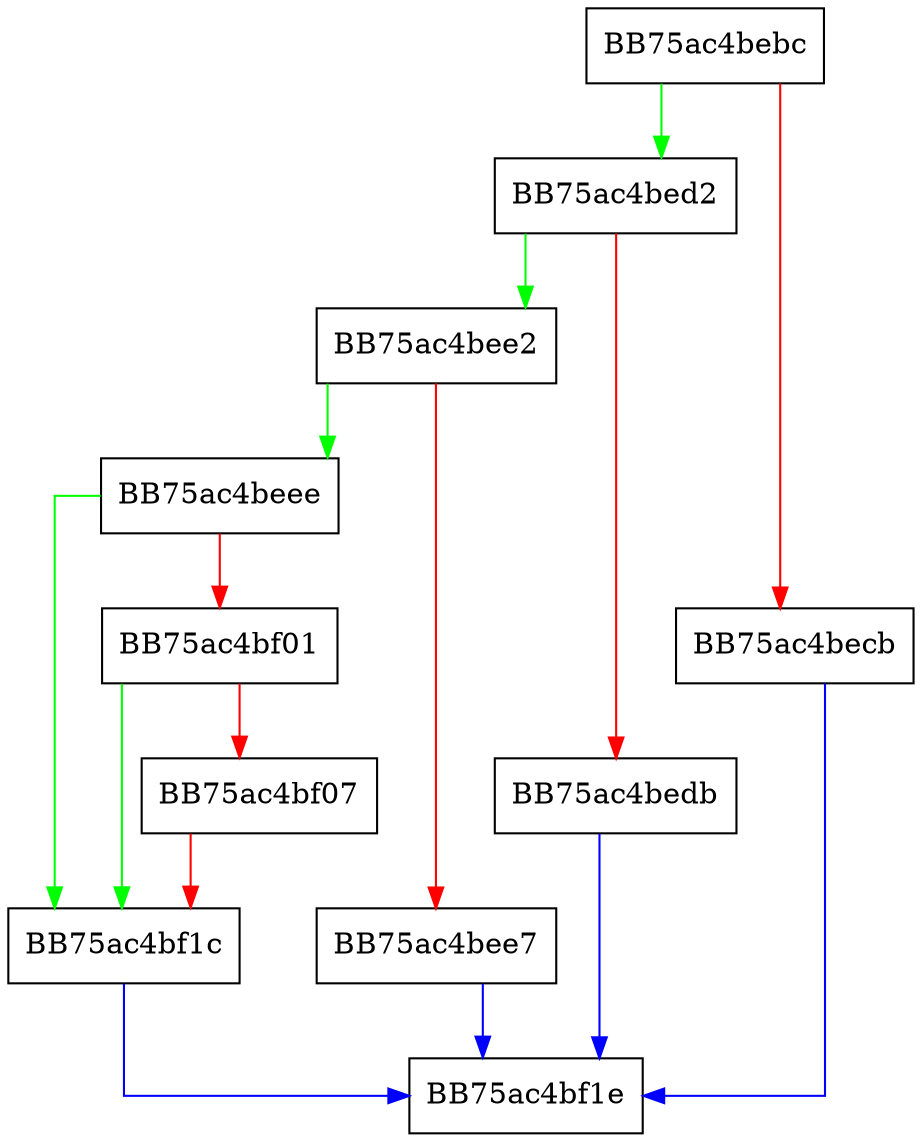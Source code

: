 digraph UnplibMethodFromCompressionType {
  node [shape="box"];
  graph [splines=ortho];
  BB75ac4bebc -> BB75ac4bed2 [color="green"];
  BB75ac4bebc -> BB75ac4becb [color="red"];
  BB75ac4becb -> BB75ac4bf1e [color="blue"];
  BB75ac4bed2 -> BB75ac4bee2 [color="green"];
  BB75ac4bed2 -> BB75ac4bedb [color="red"];
  BB75ac4bedb -> BB75ac4bf1e [color="blue"];
  BB75ac4bee2 -> BB75ac4beee [color="green"];
  BB75ac4bee2 -> BB75ac4bee7 [color="red"];
  BB75ac4bee7 -> BB75ac4bf1e [color="blue"];
  BB75ac4beee -> BB75ac4bf1c [color="green"];
  BB75ac4beee -> BB75ac4bf01 [color="red"];
  BB75ac4bf01 -> BB75ac4bf1c [color="green"];
  BB75ac4bf01 -> BB75ac4bf07 [color="red"];
  BB75ac4bf07 -> BB75ac4bf1c [color="red"];
  BB75ac4bf1c -> BB75ac4bf1e [color="blue"];
}